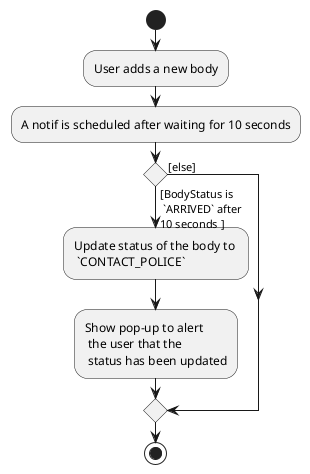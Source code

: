 @startuml
start

:User adds a new body;

:A notif is scheduled after waiting for 10 seconds;

if () then ([BodyStatus is \n `ARRIVED` after \n10 seconds ])
    :Update status of the body to \n `CONTACT_POLICE`;
    :Show pop-up to alert \n the user that the \n status has been updated;
else ([else])
endif
stop
@enduml
